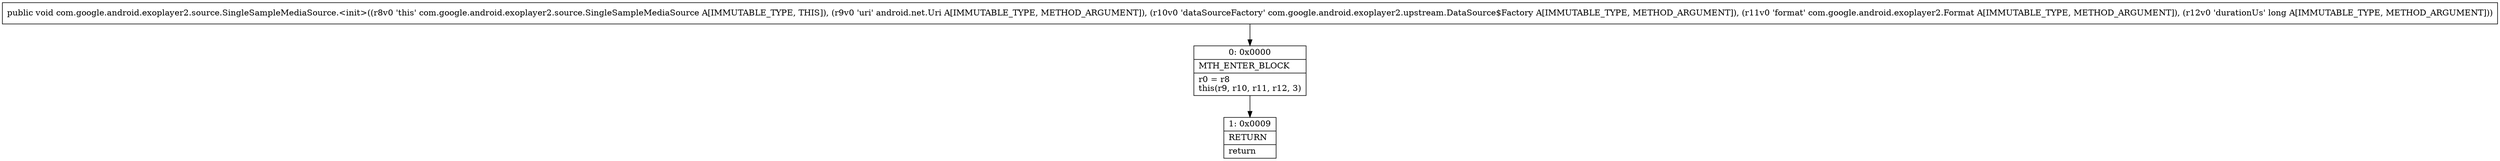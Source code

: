 digraph "CFG forcom.google.android.exoplayer2.source.SingleSampleMediaSource.\<init\>(Landroid\/net\/Uri;Lcom\/google\/android\/exoplayer2\/upstream\/DataSource$Factory;Lcom\/google\/android\/exoplayer2\/Format;J)V" {
Node_0 [shape=record,label="{0\:\ 0x0000|MTH_ENTER_BLOCK\l|r0 = r8\lthis(r9, r10, r11, r12, 3)\l}"];
Node_1 [shape=record,label="{1\:\ 0x0009|RETURN\l|return\l}"];
MethodNode[shape=record,label="{public void com.google.android.exoplayer2.source.SingleSampleMediaSource.\<init\>((r8v0 'this' com.google.android.exoplayer2.source.SingleSampleMediaSource A[IMMUTABLE_TYPE, THIS]), (r9v0 'uri' android.net.Uri A[IMMUTABLE_TYPE, METHOD_ARGUMENT]), (r10v0 'dataSourceFactory' com.google.android.exoplayer2.upstream.DataSource$Factory A[IMMUTABLE_TYPE, METHOD_ARGUMENT]), (r11v0 'format' com.google.android.exoplayer2.Format A[IMMUTABLE_TYPE, METHOD_ARGUMENT]), (r12v0 'durationUs' long A[IMMUTABLE_TYPE, METHOD_ARGUMENT])) }"];
MethodNode -> Node_0;
Node_0 -> Node_1;
}

